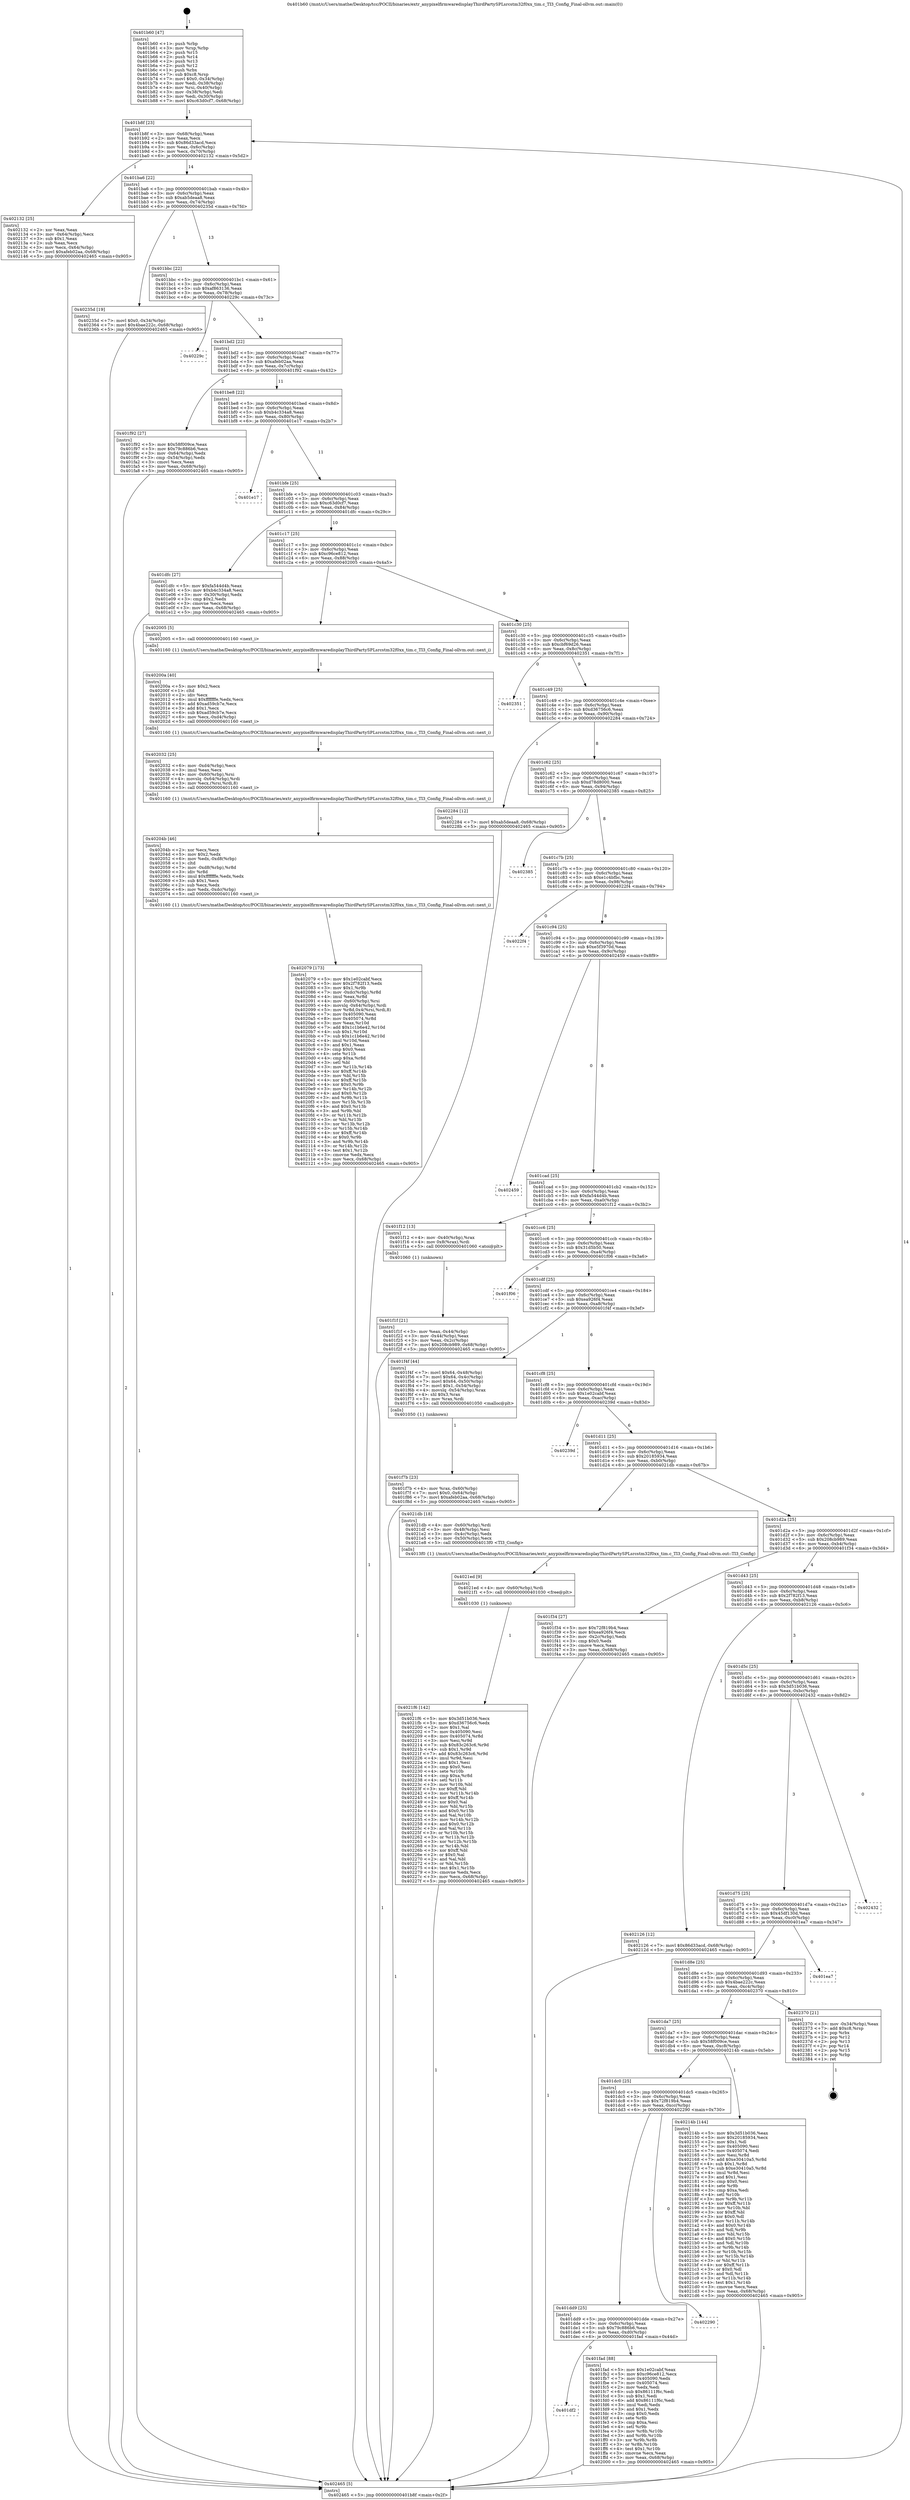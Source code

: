 digraph "0x401b60" {
  label = "0x401b60 (/mnt/c/Users/mathe/Desktop/tcc/POCII/binaries/extr_anypixelfirmwaredisplayThirdPartySPLsrcstm32f0xx_tim.c_TI3_Config_Final-ollvm.out::main(0))"
  labelloc = "t"
  node[shape=record]

  Entry [label="",width=0.3,height=0.3,shape=circle,fillcolor=black,style=filled]
  "0x401b8f" [label="{
     0x401b8f [23]\l
     | [instrs]\l
     &nbsp;&nbsp;0x401b8f \<+3\>: mov -0x68(%rbp),%eax\l
     &nbsp;&nbsp;0x401b92 \<+2\>: mov %eax,%ecx\l
     &nbsp;&nbsp;0x401b94 \<+6\>: sub $0x86d33acd,%ecx\l
     &nbsp;&nbsp;0x401b9a \<+3\>: mov %eax,-0x6c(%rbp)\l
     &nbsp;&nbsp;0x401b9d \<+3\>: mov %ecx,-0x70(%rbp)\l
     &nbsp;&nbsp;0x401ba0 \<+6\>: je 0000000000402132 \<main+0x5d2\>\l
  }"]
  "0x402132" [label="{
     0x402132 [25]\l
     | [instrs]\l
     &nbsp;&nbsp;0x402132 \<+2\>: xor %eax,%eax\l
     &nbsp;&nbsp;0x402134 \<+3\>: mov -0x64(%rbp),%ecx\l
     &nbsp;&nbsp;0x402137 \<+3\>: sub $0x1,%eax\l
     &nbsp;&nbsp;0x40213a \<+2\>: sub %eax,%ecx\l
     &nbsp;&nbsp;0x40213c \<+3\>: mov %ecx,-0x64(%rbp)\l
     &nbsp;&nbsp;0x40213f \<+7\>: movl $0xafeb02aa,-0x68(%rbp)\l
     &nbsp;&nbsp;0x402146 \<+5\>: jmp 0000000000402465 \<main+0x905\>\l
  }"]
  "0x401ba6" [label="{
     0x401ba6 [22]\l
     | [instrs]\l
     &nbsp;&nbsp;0x401ba6 \<+5\>: jmp 0000000000401bab \<main+0x4b\>\l
     &nbsp;&nbsp;0x401bab \<+3\>: mov -0x6c(%rbp),%eax\l
     &nbsp;&nbsp;0x401bae \<+5\>: sub $0xab5deaa8,%eax\l
     &nbsp;&nbsp;0x401bb3 \<+3\>: mov %eax,-0x74(%rbp)\l
     &nbsp;&nbsp;0x401bb6 \<+6\>: je 000000000040235d \<main+0x7fd\>\l
  }"]
  Exit [label="",width=0.3,height=0.3,shape=circle,fillcolor=black,style=filled,peripheries=2]
  "0x40235d" [label="{
     0x40235d [19]\l
     | [instrs]\l
     &nbsp;&nbsp;0x40235d \<+7\>: movl $0x0,-0x34(%rbp)\l
     &nbsp;&nbsp;0x402364 \<+7\>: movl $0x4bae222c,-0x68(%rbp)\l
     &nbsp;&nbsp;0x40236b \<+5\>: jmp 0000000000402465 \<main+0x905\>\l
  }"]
  "0x401bbc" [label="{
     0x401bbc [22]\l
     | [instrs]\l
     &nbsp;&nbsp;0x401bbc \<+5\>: jmp 0000000000401bc1 \<main+0x61\>\l
     &nbsp;&nbsp;0x401bc1 \<+3\>: mov -0x6c(%rbp),%eax\l
     &nbsp;&nbsp;0x401bc4 \<+5\>: sub $0xaf863136,%eax\l
     &nbsp;&nbsp;0x401bc9 \<+3\>: mov %eax,-0x78(%rbp)\l
     &nbsp;&nbsp;0x401bcc \<+6\>: je 000000000040229c \<main+0x73c\>\l
  }"]
  "0x4021f6" [label="{
     0x4021f6 [142]\l
     | [instrs]\l
     &nbsp;&nbsp;0x4021f6 \<+5\>: mov $0x3d51b036,%ecx\l
     &nbsp;&nbsp;0x4021fb \<+5\>: mov $0xd36756c6,%edx\l
     &nbsp;&nbsp;0x402200 \<+2\>: mov $0x1,%al\l
     &nbsp;&nbsp;0x402202 \<+7\>: mov 0x405090,%esi\l
     &nbsp;&nbsp;0x402209 \<+8\>: mov 0x405074,%r8d\l
     &nbsp;&nbsp;0x402211 \<+3\>: mov %esi,%r9d\l
     &nbsp;&nbsp;0x402214 \<+7\>: sub $0x83c263c6,%r9d\l
     &nbsp;&nbsp;0x40221b \<+4\>: sub $0x1,%r9d\l
     &nbsp;&nbsp;0x40221f \<+7\>: add $0x83c263c6,%r9d\l
     &nbsp;&nbsp;0x402226 \<+4\>: imul %r9d,%esi\l
     &nbsp;&nbsp;0x40222a \<+3\>: and $0x1,%esi\l
     &nbsp;&nbsp;0x40222d \<+3\>: cmp $0x0,%esi\l
     &nbsp;&nbsp;0x402230 \<+4\>: sete %r10b\l
     &nbsp;&nbsp;0x402234 \<+4\>: cmp $0xa,%r8d\l
     &nbsp;&nbsp;0x402238 \<+4\>: setl %r11b\l
     &nbsp;&nbsp;0x40223c \<+3\>: mov %r10b,%bl\l
     &nbsp;&nbsp;0x40223f \<+3\>: xor $0xff,%bl\l
     &nbsp;&nbsp;0x402242 \<+3\>: mov %r11b,%r14b\l
     &nbsp;&nbsp;0x402245 \<+4\>: xor $0xff,%r14b\l
     &nbsp;&nbsp;0x402249 \<+2\>: xor $0x0,%al\l
     &nbsp;&nbsp;0x40224b \<+3\>: mov %bl,%r15b\l
     &nbsp;&nbsp;0x40224e \<+4\>: and $0x0,%r15b\l
     &nbsp;&nbsp;0x402252 \<+3\>: and %al,%r10b\l
     &nbsp;&nbsp;0x402255 \<+3\>: mov %r14b,%r12b\l
     &nbsp;&nbsp;0x402258 \<+4\>: and $0x0,%r12b\l
     &nbsp;&nbsp;0x40225c \<+3\>: and %al,%r11b\l
     &nbsp;&nbsp;0x40225f \<+3\>: or %r10b,%r15b\l
     &nbsp;&nbsp;0x402262 \<+3\>: or %r11b,%r12b\l
     &nbsp;&nbsp;0x402265 \<+3\>: xor %r12b,%r15b\l
     &nbsp;&nbsp;0x402268 \<+3\>: or %r14b,%bl\l
     &nbsp;&nbsp;0x40226b \<+3\>: xor $0xff,%bl\l
     &nbsp;&nbsp;0x40226e \<+2\>: or $0x0,%al\l
     &nbsp;&nbsp;0x402270 \<+2\>: and %al,%bl\l
     &nbsp;&nbsp;0x402272 \<+3\>: or %bl,%r15b\l
     &nbsp;&nbsp;0x402275 \<+4\>: test $0x1,%r15b\l
     &nbsp;&nbsp;0x402279 \<+3\>: cmovne %edx,%ecx\l
     &nbsp;&nbsp;0x40227c \<+3\>: mov %ecx,-0x68(%rbp)\l
     &nbsp;&nbsp;0x40227f \<+5\>: jmp 0000000000402465 \<main+0x905\>\l
  }"]
  "0x40229c" [label="{
     0x40229c\l
  }", style=dashed]
  "0x401bd2" [label="{
     0x401bd2 [22]\l
     | [instrs]\l
     &nbsp;&nbsp;0x401bd2 \<+5\>: jmp 0000000000401bd7 \<main+0x77\>\l
     &nbsp;&nbsp;0x401bd7 \<+3\>: mov -0x6c(%rbp),%eax\l
     &nbsp;&nbsp;0x401bda \<+5\>: sub $0xafeb02aa,%eax\l
     &nbsp;&nbsp;0x401bdf \<+3\>: mov %eax,-0x7c(%rbp)\l
     &nbsp;&nbsp;0x401be2 \<+6\>: je 0000000000401f92 \<main+0x432\>\l
  }"]
  "0x4021ed" [label="{
     0x4021ed [9]\l
     | [instrs]\l
     &nbsp;&nbsp;0x4021ed \<+4\>: mov -0x60(%rbp),%rdi\l
     &nbsp;&nbsp;0x4021f1 \<+5\>: call 0000000000401030 \<free@plt\>\l
     | [calls]\l
     &nbsp;&nbsp;0x401030 \{1\} (unknown)\l
  }"]
  "0x401f92" [label="{
     0x401f92 [27]\l
     | [instrs]\l
     &nbsp;&nbsp;0x401f92 \<+5\>: mov $0x58f009ce,%eax\l
     &nbsp;&nbsp;0x401f97 \<+5\>: mov $0x79c886b6,%ecx\l
     &nbsp;&nbsp;0x401f9c \<+3\>: mov -0x64(%rbp),%edx\l
     &nbsp;&nbsp;0x401f9f \<+3\>: cmp -0x54(%rbp),%edx\l
     &nbsp;&nbsp;0x401fa2 \<+3\>: cmovl %ecx,%eax\l
     &nbsp;&nbsp;0x401fa5 \<+3\>: mov %eax,-0x68(%rbp)\l
     &nbsp;&nbsp;0x401fa8 \<+5\>: jmp 0000000000402465 \<main+0x905\>\l
  }"]
  "0x401be8" [label="{
     0x401be8 [22]\l
     | [instrs]\l
     &nbsp;&nbsp;0x401be8 \<+5\>: jmp 0000000000401bed \<main+0x8d\>\l
     &nbsp;&nbsp;0x401bed \<+3\>: mov -0x6c(%rbp),%eax\l
     &nbsp;&nbsp;0x401bf0 \<+5\>: sub $0xb4c334a8,%eax\l
     &nbsp;&nbsp;0x401bf5 \<+3\>: mov %eax,-0x80(%rbp)\l
     &nbsp;&nbsp;0x401bf8 \<+6\>: je 0000000000401e17 \<main+0x2b7\>\l
  }"]
  "0x402079" [label="{
     0x402079 [173]\l
     | [instrs]\l
     &nbsp;&nbsp;0x402079 \<+5\>: mov $0x1e02cabf,%ecx\l
     &nbsp;&nbsp;0x40207e \<+5\>: mov $0x2f782f13,%edx\l
     &nbsp;&nbsp;0x402083 \<+3\>: mov $0x1,%r9b\l
     &nbsp;&nbsp;0x402086 \<+7\>: mov -0xdc(%rbp),%r8d\l
     &nbsp;&nbsp;0x40208d \<+4\>: imul %eax,%r8d\l
     &nbsp;&nbsp;0x402091 \<+4\>: mov -0x60(%rbp),%rsi\l
     &nbsp;&nbsp;0x402095 \<+4\>: movslq -0x64(%rbp),%rdi\l
     &nbsp;&nbsp;0x402099 \<+5\>: mov %r8d,0x4(%rsi,%rdi,8)\l
     &nbsp;&nbsp;0x40209e \<+7\>: mov 0x405090,%eax\l
     &nbsp;&nbsp;0x4020a5 \<+8\>: mov 0x405074,%r8d\l
     &nbsp;&nbsp;0x4020ad \<+3\>: mov %eax,%r10d\l
     &nbsp;&nbsp;0x4020b0 \<+7\>: add $0x1c1b6e42,%r10d\l
     &nbsp;&nbsp;0x4020b7 \<+4\>: sub $0x1,%r10d\l
     &nbsp;&nbsp;0x4020bb \<+7\>: sub $0x1c1b6e42,%r10d\l
     &nbsp;&nbsp;0x4020c2 \<+4\>: imul %r10d,%eax\l
     &nbsp;&nbsp;0x4020c6 \<+3\>: and $0x1,%eax\l
     &nbsp;&nbsp;0x4020c9 \<+3\>: cmp $0x0,%eax\l
     &nbsp;&nbsp;0x4020cc \<+4\>: sete %r11b\l
     &nbsp;&nbsp;0x4020d0 \<+4\>: cmp $0xa,%r8d\l
     &nbsp;&nbsp;0x4020d4 \<+3\>: setl %bl\l
     &nbsp;&nbsp;0x4020d7 \<+3\>: mov %r11b,%r14b\l
     &nbsp;&nbsp;0x4020da \<+4\>: xor $0xff,%r14b\l
     &nbsp;&nbsp;0x4020de \<+3\>: mov %bl,%r15b\l
     &nbsp;&nbsp;0x4020e1 \<+4\>: xor $0xff,%r15b\l
     &nbsp;&nbsp;0x4020e5 \<+4\>: xor $0x0,%r9b\l
     &nbsp;&nbsp;0x4020e9 \<+3\>: mov %r14b,%r12b\l
     &nbsp;&nbsp;0x4020ec \<+4\>: and $0x0,%r12b\l
     &nbsp;&nbsp;0x4020f0 \<+3\>: and %r9b,%r11b\l
     &nbsp;&nbsp;0x4020f3 \<+3\>: mov %r15b,%r13b\l
     &nbsp;&nbsp;0x4020f6 \<+4\>: and $0x0,%r13b\l
     &nbsp;&nbsp;0x4020fa \<+3\>: and %r9b,%bl\l
     &nbsp;&nbsp;0x4020fd \<+3\>: or %r11b,%r12b\l
     &nbsp;&nbsp;0x402100 \<+3\>: or %bl,%r13b\l
     &nbsp;&nbsp;0x402103 \<+3\>: xor %r13b,%r12b\l
     &nbsp;&nbsp;0x402106 \<+3\>: or %r15b,%r14b\l
     &nbsp;&nbsp;0x402109 \<+4\>: xor $0xff,%r14b\l
     &nbsp;&nbsp;0x40210d \<+4\>: or $0x0,%r9b\l
     &nbsp;&nbsp;0x402111 \<+3\>: and %r9b,%r14b\l
     &nbsp;&nbsp;0x402114 \<+3\>: or %r14b,%r12b\l
     &nbsp;&nbsp;0x402117 \<+4\>: test $0x1,%r12b\l
     &nbsp;&nbsp;0x40211b \<+3\>: cmovne %edx,%ecx\l
     &nbsp;&nbsp;0x40211e \<+3\>: mov %ecx,-0x68(%rbp)\l
     &nbsp;&nbsp;0x402121 \<+5\>: jmp 0000000000402465 \<main+0x905\>\l
  }"]
  "0x401e17" [label="{
     0x401e17\l
  }", style=dashed]
  "0x401bfe" [label="{
     0x401bfe [25]\l
     | [instrs]\l
     &nbsp;&nbsp;0x401bfe \<+5\>: jmp 0000000000401c03 \<main+0xa3\>\l
     &nbsp;&nbsp;0x401c03 \<+3\>: mov -0x6c(%rbp),%eax\l
     &nbsp;&nbsp;0x401c06 \<+5\>: sub $0xc63d0cf7,%eax\l
     &nbsp;&nbsp;0x401c0b \<+6\>: mov %eax,-0x84(%rbp)\l
     &nbsp;&nbsp;0x401c11 \<+6\>: je 0000000000401dfc \<main+0x29c\>\l
  }"]
  "0x40204b" [label="{
     0x40204b [46]\l
     | [instrs]\l
     &nbsp;&nbsp;0x40204b \<+2\>: xor %ecx,%ecx\l
     &nbsp;&nbsp;0x40204d \<+5\>: mov $0x2,%edx\l
     &nbsp;&nbsp;0x402052 \<+6\>: mov %edx,-0xd8(%rbp)\l
     &nbsp;&nbsp;0x402058 \<+1\>: cltd\l
     &nbsp;&nbsp;0x402059 \<+7\>: mov -0xd8(%rbp),%r8d\l
     &nbsp;&nbsp;0x402060 \<+3\>: idiv %r8d\l
     &nbsp;&nbsp;0x402063 \<+6\>: imul $0xfffffffe,%edx,%edx\l
     &nbsp;&nbsp;0x402069 \<+3\>: sub $0x1,%ecx\l
     &nbsp;&nbsp;0x40206c \<+2\>: sub %ecx,%edx\l
     &nbsp;&nbsp;0x40206e \<+6\>: mov %edx,-0xdc(%rbp)\l
     &nbsp;&nbsp;0x402074 \<+5\>: call 0000000000401160 \<next_i\>\l
     | [calls]\l
     &nbsp;&nbsp;0x401160 \{1\} (/mnt/c/Users/mathe/Desktop/tcc/POCII/binaries/extr_anypixelfirmwaredisplayThirdPartySPLsrcstm32f0xx_tim.c_TI3_Config_Final-ollvm.out::next_i)\l
  }"]
  "0x401dfc" [label="{
     0x401dfc [27]\l
     | [instrs]\l
     &nbsp;&nbsp;0x401dfc \<+5\>: mov $0xfa544d4b,%eax\l
     &nbsp;&nbsp;0x401e01 \<+5\>: mov $0xb4c334a8,%ecx\l
     &nbsp;&nbsp;0x401e06 \<+3\>: mov -0x30(%rbp),%edx\l
     &nbsp;&nbsp;0x401e09 \<+3\>: cmp $0x2,%edx\l
     &nbsp;&nbsp;0x401e0c \<+3\>: cmovne %ecx,%eax\l
     &nbsp;&nbsp;0x401e0f \<+3\>: mov %eax,-0x68(%rbp)\l
     &nbsp;&nbsp;0x401e12 \<+5\>: jmp 0000000000402465 \<main+0x905\>\l
  }"]
  "0x401c17" [label="{
     0x401c17 [25]\l
     | [instrs]\l
     &nbsp;&nbsp;0x401c17 \<+5\>: jmp 0000000000401c1c \<main+0xbc\>\l
     &nbsp;&nbsp;0x401c1c \<+3\>: mov -0x6c(%rbp),%eax\l
     &nbsp;&nbsp;0x401c1f \<+5\>: sub $0xc96ce812,%eax\l
     &nbsp;&nbsp;0x401c24 \<+6\>: mov %eax,-0x88(%rbp)\l
     &nbsp;&nbsp;0x401c2a \<+6\>: je 0000000000402005 \<main+0x4a5\>\l
  }"]
  "0x402465" [label="{
     0x402465 [5]\l
     | [instrs]\l
     &nbsp;&nbsp;0x402465 \<+5\>: jmp 0000000000401b8f \<main+0x2f\>\l
  }"]
  "0x401b60" [label="{
     0x401b60 [47]\l
     | [instrs]\l
     &nbsp;&nbsp;0x401b60 \<+1\>: push %rbp\l
     &nbsp;&nbsp;0x401b61 \<+3\>: mov %rsp,%rbp\l
     &nbsp;&nbsp;0x401b64 \<+2\>: push %r15\l
     &nbsp;&nbsp;0x401b66 \<+2\>: push %r14\l
     &nbsp;&nbsp;0x401b68 \<+2\>: push %r13\l
     &nbsp;&nbsp;0x401b6a \<+2\>: push %r12\l
     &nbsp;&nbsp;0x401b6c \<+1\>: push %rbx\l
     &nbsp;&nbsp;0x401b6d \<+7\>: sub $0xc8,%rsp\l
     &nbsp;&nbsp;0x401b74 \<+7\>: movl $0x0,-0x34(%rbp)\l
     &nbsp;&nbsp;0x401b7b \<+3\>: mov %edi,-0x38(%rbp)\l
     &nbsp;&nbsp;0x401b7e \<+4\>: mov %rsi,-0x40(%rbp)\l
     &nbsp;&nbsp;0x401b82 \<+3\>: mov -0x38(%rbp),%edi\l
     &nbsp;&nbsp;0x401b85 \<+3\>: mov %edi,-0x30(%rbp)\l
     &nbsp;&nbsp;0x401b88 \<+7\>: movl $0xc63d0cf7,-0x68(%rbp)\l
  }"]
  "0x402032" [label="{
     0x402032 [25]\l
     | [instrs]\l
     &nbsp;&nbsp;0x402032 \<+6\>: mov -0xd4(%rbp),%ecx\l
     &nbsp;&nbsp;0x402038 \<+3\>: imul %eax,%ecx\l
     &nbsp;&nbsp;0x40203b \<+4\>: mov -0x60(%rbp),%rsi\l
     &nbsp;&nbsp;0x40203f \<+4\>: movslq -0x64(%rbp),%rdi\l
     &nbsp;&nbsp;0x402043 \<+3\>: mov %ecx,(%rsi,%rdi,8)\l
     &nbsp;&nbsp;0x402046 \<+5\>: call 0000000000401160 \<next_i\>\l
     | [calls]\l
     &nbsp;&nbsp;0x401160 \{1\} (/mnt/c/Users/mathe/Desktop/tcc/POCII/binaries/extr_anypixelfirmwaredisplayThirdPartySPLsrcstm32f0xx_tim.c_TI3_Config_Final-ollvm.out::next_i)\l
  }"]
  "0x402005" [label="{
     0x402005 [5]\l
     | [instrs]\l
     &nbsp;&nbsp;0x402005 \<+5\>: call 0000000000401160 \<next_i\>\l
     | [calls]\l
     &nbsp;&nbsp;0x401160 \{1\} (/mnt/c/Users/mathe/Desktop/tcc/POCII/binaries/extr_anypixelfirmwaredisplayThirdPartySPLsrcstm32f0xx_tim.c_TI3_Config_Final-ollvm.out::next_i)\l
  }"]
  "0x401c30" [label="{
     0x401c30 [25]\l
     | [instrs]\l
     &nbsp;&nbsp;0x401c30 \<+5\>: jmp 0000000000401c35 \<main+0xd5\>\l
     &nbsp;&nbsp;0x401c35 \<+3\>: mov -0x6c(%rbp),%eax\l
     &nbsp;&nbsp;0x401c38 \<+5\>: sub $0xcbf69d26,%eax\l
     &nbsp;&nbsp;0x401c3d \<+6\>: mov %eax,-0x8c(%rbp)\l
     &nbsp;&nbsp;0x401c43 \<+6\>: je 0000000000402351 \<main+0x7f1\>\l
  }"]
  "0x40200a" [label="{
     0x40200a [40]\l
     | [instrs]\l
     &nbsp;&nbsp;0x40200a \<+5\>: mov $0x2,%ecx\l
     &nbsp;&nbsp;0x40200f \<+1\>: cltd\l
     &nbsp;&nbsp;0x402010 \<+2\>: idiv %ecx\l
     &nbsp;&nbsp;0x402012 \<+6\>: imul $0xfffffffe,%edx,%ecx\l
     &nbsp;&nbsp;0x402018 \<+6\>: add $0xad59cb7e,%ecx\l
     &nbsp;&nbsp;0x40201e \<+3\>: add $0x1,%ecx\l
     &nbsp;&nbsp;0x402021 \<+6\>: sub $0xad59cb7e,%ecx\l
     &nbsp;&nbsp;0x402027 \<+6\>: mov %ecx,-0xd4(%rbp)\l
     &nbsp;&nbsp;0x40202d \<+5\>: call 0000000000401160 \<next_i\>\l
     | [calls]\l
     &nbsp;&nbsp;0x401160 \{1\} (/mnt/c/Users/mathe/Desktop/tcc/POCII/binaries/extr_anypixelfirmwaredisplayThirdPartySPLsrcstm32f0xx_tim.c_TI3_Config_Final-ollvm.out::next_i)\l
  }"]
  "0x402351" [label="{
     0x402351\l
  }", style=dashed]
  "0x401c49" [label="{
     0x401c49 [25]\l
     | [instrs]\l
     &nbsp;&nbsp;0x401c49 \<+5\>: jmp 0000000000401c4e \<main+0xee\>\l
     &nbsp;&nbsp;0x401c4e \<+3\>: mov -0x6c(%rbp),%eax\l
     &nbsp;&nbsp;0x401c51 \<+5\>: sub $0xd36756c6,%eax\l
     &nbsp;&nbsp;0x401c56 \<+6\>: mov %eax,-0x90(%rbp)\l
     &nbsp;&nbsp;0x401c5c \<+6\>: je 0000000000402284 \<main+0x724\>\l
  }"]
  "0x401df2" [label="{
     0x401df2\l
  }", style=dashed]
  "0x402284" [label="{
     0x402284 [12]\l
     | [instrs]\l
     &nbsp;&nbsp;0x402284 \<+7\>: movl $0xab5deaa8,-0x68(%rbp)\l
     &nbsp;&nbsp;0x40228b \<+5\>: jmp 0000000000402465 \<main+0x905\>\l
  }"]
  "0x401c62" [label="{
     0x401c62 [25]\l
     | [instrs]\l
     &nbsp;&nbsp;0x401c62 \<+5\>: jmp 0000000000401c67 \<main+0x107\>\l
     &nbsp;&nbsp;0x401c67 \<+3\>: mov -0x6c(%rbp),%eax\l
     &nbsp;&nbsp;0x401c6a \<+5\>: sub $0xd78d8000,%eax\l
     &nbsp;&nbsp;0x401c6f \<+6\>: mov %eax,-0x94(%rbp)\l
     &nbsp;&nbsp;0x401c75 \<+6\>: je 0000000000402385 \<main+0x825\>\l
  }"]
  "0x401fad" [label="{
     0x401fad [88]\l
     | [instrs]\l
     &nbsp;&nbsp;0x401fad \<+5\>: mov $0x1e02cabf,%eax\l
     &nbsp;&nbsp;0x401fb2 \<+5\>: mov $0xc96ce812,%ecx\l
     &nbsp;&nbsp;0x401fb7 \<+7\>: mov 0x405090,%edx\l
     &nbsp;&nbsp;0x401fbe \<+7\>: mov 0x405074,%esi\l
     &nbsp;&nbsp;0x401fc5 \<+2\>: mov %edx,%edi\l
     &nbsp;&nbsp;0x401fc7 \<+6\>: sub $0x86111f6c,%edi\l
     &nbsp;&nbsp;0x401fcd \<+3\>: sub $0x1,%edi\l
     &nbsp;&nbsp;0x401fd0 \<+6\>: add $0x86111f6c,%edi\l
     &nbsp;&nbsp;0x401fd6 \<+3\>: imul %edi,%edx\l
     &nbsp;&nbsp;0x401fd9 \<+3\>: and $0x1,%edx\l
     &nbsp;&nbsp;0x401fdc \<+3\>: cmp $0x0,%edx\l
     &nbsp;&nbsp;0x401fdf \<+4\>: sete %r8b\l
     &nbsp;&nbsp;0x401fe3 \<+3\>: cmp $0xa,%esi\l
     &nbsp;&nbsp;0x401fe6 \<+4\>: setl %r9b\l
     &nbsp;&nbsp;0x401fea \<+3\>: mov %r8b,%r10b\l
     &nbsp;&nbsp;0x401fed \<+3\>: and %r9b,%r10b\l
     &nbsp;&nbsp;0x401ff0 \<+3\>: xor %r9b,%r8b\l
     &nbsp;&nbsp;0x401ff3 \<+3\>: or %r8b,%r10b\l
     &nbsp;&nbsp;0x401ff6 \<+4\>: test $0x1,%r10b\l
     &nbsp;&nbsp;0x401ffa \<+3\>: cmovne %ecx,%eax\l
     &nbsp;&nbsp;0x401ffd \<+3\>: mov %eax,-0x68(%rbp)\l
     &nbsp;&nbsp;0x402000 \<+5\>: jmp 0000000000402465 \<main+0x905\>\l
  }"]
  "0x402385" [label="{
     0x402385\l
  }", style=dashed]
  "0x401c7b" [label="{
     0x401c7b [25]\l
     | [instrs]\l
     &nbsp;&nbsp;0x401c7b \<+5\>: jmp 0000000000401c80 \<main+0x120\>\l
     &nbsp;&nbsp;0x401c80 \<+3\>: mov -0x6c(%rbp),%eax\l
     &nbsp;&nbsp;0x401c83 \<+5\>: sub $0xe1c4bfbc,%eax\l
     &nbsp;&nbsp;0x401c88 \<+6\>: mov %eax,-0x98(%rbp)\l
     &nbsp;&nbsp;0x401c8e \<+6\>: je 00000000004022f4 \<main+0x794\>\l
  }"]
  "0x401dd9" [label="{
     0x401dd9 [25]\l
     | [instrs]\l
     &nbsp;&nbsp;0x401dd9 \<+5\>: jmp 0000000000401dde \<main+0x27e\>\l
     &nbsp;&nbsp;0x401dde \<+3\>: mov -0x6c(%rbp),%eax\l
     &nbsp;&nbsp;0x401de1 \<+5\>: sub $0x79c886b6,%eax\l
     &nbsp;&nbsp;0x401de6 \<+6\>: mov %eax,-0xd0(%rbp)\l
     &nbsp;&nbsp;0x401dec \<+6\>: je 0000000000401fad \<main+0x44d\>\l
  }"]
  "0x4022f4" [label="{
     0x4022f4\l
  }", style=dashed]
  "0x401c94" [label="{
     0x401c94 [25]\l
     | [instrs]\l
     &nbsp;&nbsp;0x401c94 \<+5\>: jmp 0000000000401c99 \<main+0x139\>\l
     &nbsp;&nbsp;0x401c99 \<+3\>: mov -0x6c(%rbp),%eax\l
     &nbsp;&nbsp;0x401c9c \<+5\>: sub $0xe5f3970d,%eax\l
     &nbsp;&nbsp;0x401ca1 \<+6\>: mov %eax,-0x9c(%rbp)\l
     &nbsp;&nbsp;0x401ca7 \<+6\>: je 0000000000402459 \<main+0x8f9\>\l
  }"]
  "0x402290" [label="{
     0x402290\l
  }", style=dashed]
  "0x402459" [label="{
     0x402459\l
  }", style=dashed]
  "0x401cad" [label="{
     0x401cad [25]\l
     | [instrs]\l
     &nbsp;&nbsp;0x401cad \<+5\>: jmp 0000000000401cb2 \<main+0x152\>\l
     &nbsp;&nbsp;0x401cb2 \<+3\>: mov -0x6c(%rbp),%eax\l
     &nbsp;&nbsp;0x401cb5 \<+5\>: sub $0xfa544d4b,%eax\l
     &nbsp;&nbsp;0x401cba \<+6\>: mov %eax,-0xa0(%rbp)\l
     &nbsp;&nbsp;0x401cc0 \<+6\>: je 0000000000401f12 \<main+0x3b2\>\l
  }"]
  "0x401dc0" [label="{
     0x401dc0 [25]\l
     | [instrs]\l
     &nbsp;&nbsp;0x401dc0 \<+5\>: jmp 0000000000401dc5 \<main+0x265\>\l
     &nbsp;&nbsp;0x401dc5 \<+3\>: mov -0x6c(%rbp),%eax\l
     &nbsp;&nbsp;0x401dc8 \<+5\>: sub $0x72f819b4,%eax\l
     &nbsp;&nbsp;0x401dcd \<+6\>: mov %eax,-0xcc(%rbp)\l
     &nbsp;&nbsp;0x401dd3 \<+6\>: je 0000000000402290 \<main+0x730\>\l
  }"]
  "0x401f12" [label="{
     0x401f12 [13]\l
     | [instrs]\l
     &nbsp;&nbsp;0x401f12 \<+4\>: mov -0x40(%rbp),%rax\l
     &nbsp;&nbsp;0x401f16 \<+4\>: mov 0x8(%rax),%rdi\l
     &nbsp;&nbsp;0x401f1a \<+5\>: call 0000000000401060 \<atoi@plt\>\l
     | [calls]\l
     &nbsp;&nbsp;0x401060 \{1\} (unknown)\l
  }"]
  "0x401cc6" [label="{
     0x401cc6 [25]\l
     | [instrs]\l
     &nbsp;&nbsp;0x401cc6 \<+5\>: jmp 0000000000401ccb \<main+0x16b\>\l
     &nbsp;&nbsp;0x401ccb \<+3\>: mov -0x6c(%rbp),%eax\l
     &nbsp;&nbsp;0x401cce \<+5\>: sub $0x31d5b50,%eax\l
     &nbsp;&nbsp;0x401cd3 \<+6\>: mov %eax,-0xa4(%rbp)\l
     &nbsp;&nbsp;0x401cd9 \<+6\>: je 0000000000401f06 \<main+0x3a6\>\l
  }"]
  "0x401f1f" [label="{
     0x401f1f [21]\l
     | [instrs]\l
     &nbsp;&nbsp;0x401f1f \<+3\>: mov %eax,-0x44(%rbp)\l
     &nbsp;&nbsp;0x401f22 \<+3\>: mov -0x44(%rbp),%eax\l
     &nbsp;&nbsp;0x401f25 \<+3\>: mov %eax,-0x2c(%rbp)\l
     &nbsp;&nbsp;0x401f28 \<+7\>: movl $0x208cb989,-0x68(%rbp)\l
     &nbsp;&nbsp;0x401f2f \<+5\>: jmp 0000000000402465 \<main+0x905\>\l
  }"]
  "0x40214b" [label="{
     0x40214b [144]\l
     | [instrs]\l
     &nbsp;&nbsp;0x40214b \<+5\>: mov $0x3d51b036,%eax\l
     &nbsp;&nbsp;0x402150 \<+5\>: mov $0x20185934,%ecx\l
     &nbsp;&nbsp;0x402155 \<+2\>: mov $0x1,%dl\l
     &nbsp;&nbsp;0x402157 \<+7\>: mov 0x405090,%esi\l
     &nbsp;&nbsp;0x40215e \<+7\>: mov 0x405074,%edi\l
     &nbsp;&nbsp;0x402165 \<+3\>: mov %esi,%r8d\l
     &nbsp;&nbsp;0x402168 \<+7\>: add $0xe30410a5,%r8d\l
     &nbsp;&nbsp;0x40216f \<+4\>: sub $0x1,%r8d\l
     &nbsp;&nbsp;0x402173 \<+7\>: sub $0xe30410a5,%r8d\l
     &nbsp;&nbsp;0x40217a \<+4\>: imul %r8d,%esi\l
     &nbsp;&nbsp;0x40217e \<+3\>: and $0x1,%esi\l
     &nbsp;&nbsp;0x402181 \<+3\>: cmp $0x0,%esi\l
     &nbsp;&nbsp;0x402184 \<+4\>: sete %r9b\l
     &nbsp;&nbsp;0x402188 \<+3\>: cmp $0xa,%edi\l
     &nbsp;&nbsp;0x40218b \<+4\>: setl %r10b\l
     &nbsp;&nbsp;0x40218f \<+3\>: mov %r9b,%r11b\l
     &nbsp;&nbsp;0x402192 \<+4\>: xor $0xff,%r11b\l
     &nbsp;&nbsp;0x402196 \<+3\>: mov %r10b,%bl\l
     &nbsp;&nbsp;0x402199 \<+3\>: xor $0xff,%bl\l
     &nbsp;&nbsp;0x40219c \<+3\>: xor $0x0,%dl\l
     &nbsp;&nbsp;0x40219f \<+3\>: mov %r11b,%r14b\l
     &nbsp;&nbsp;0x4021a2 \<+4\>: and $0x0,%r14b\l
     &nbsp;&nbsp;0x4021a6 \<+3\>: and %dl,%r9b\l
     &nbsp;&nbsp;0x4021a9 \<+3\>: mov %bl,%r15b\l
     &nbsp;&nbsp;0x4021ac \<+4\>: and $0x0,%r15b\l
     &nbsp;&nbsp;0x4021b0 \<+3\>: and %dl,%r10b\l
     &nbsp;&nbsp;0x4021b3 \<+3\>: or %r9b,%r14b\l
     &nbsp;&nbsp;0x4021b6 \<+3\>: or %r10b,%r15b\l
     &nbsp;&nbsp;0x4021b9 \<+3\>: xor %r15b,%r14b\l
     &nbsp;&nbsp;0x4021bc \<+3\>: or %bl,%r11b\l
     &nbsp;&nbsp;0x4021bf \<+4\>: xor $0xff,%r11b\l
     &nbsp;&nbsp;0x4021c3 \<+3\>: or $0x0,%dl\l
     &nbsp;&nbsp;0x4021c6 \<+3\>: and %dl,%r11b\l
     &nbsp;&nbsp;0x4021c9 \<+3\>: or %r11b,%r14b\l
     &nbsp;&nbsp;0x4021cc \<+4\>: test $0x1,%r14b\l
     &nbsp;&nbsp;0x4021d0 \<+3\>: cmovne %ecx,%eax\l
     &nbsp;&nbsp;0x4021d3 \<+3\>: mov %eax,-0x68(%rbp)\l
     &nbsp;&nbsp;0x4021d6 \<+5\>: jmp 0000000000402465 \<main+0x905\>\l
  }"]
  "0x401f06" [label="{
     0x401f06\l
  }", style=dashed]
  "0x401cdf" [label="{
     0x401cdf [25]\l
     | [instrs]\l
     &nbsp;&nbsp;0x401cdf \<+5\>: jmp 0000000000401ce4 \<main+0x184\>\l
     &nbsp;&nbsp;0x401ce4 \<+3\>: mov -0x6c(%rbp),%eax\l
     &nbsp;&nbsp;0x401ce7 \<+5\>: sub $0xea926f4,%eax\l
     &nbsp;&nbsp;0x401cec \<+6\>: mov %eax,-0xa8(%rbp)\l
     &nbsp;&nbsp;0x401cf2 \<+6\>: je 0000000000401f4f \<main+0x3ef\>\l
  }"]
  "0x401da7" [label="{
     0x401da7 [25]\l
     | [instrs]\l
     &nbsp;&nbsp;0x401da7 \<+5\>: jmp 0000000000401dac \<main+0x24c\>\l
     &nbsp;&nbsp;0x401dac \<+3\>: mov -0x6c(%rbp),%eax\l
     &nbsp;&nbsp;0x401daf \<+5\>: sub $0x58f009ce,%eax\l
     &nbsp;&nbsp;0x401db4 \<+6\>: mov %eax,-0xc8(%rbp)\l
     &nbsp;&nbsp;0x401dba \<+6\>: je 000000000040214b \<main+0x5eb\>\l
  }"]
  "0x401f4f" [label="{
     0x401f4f [44]\l
     | [instrs]\l
     &nbsp;&nbsp;0x401f4f \<+7\>: movl $0x64,-0x48(%rbp)\l
     &nbsp;&nbsp;0x401f56 \<+7\>: movl $0x64,-0x4c(%rbp)\l
     &nbsp;&nbsp;0x401f5d \<+7\>: movl $0x64,-0x50(%rbp)\l
     &nbsp;&nbsp;0x401f64 \<+7\>: movl $0x1,-0x54(%rbp)\l
     &nbsp;&nbsp;0x401f6b \<+4\>: movslq -0x54(%rbp),%rax\l
     &nbsp;&nbsp;0x401f6f \<+4\>: shl $0x3,%rax\l
     &nbsp;&nbsp;0x401f73 \<+3\>: mov %rax,%rdi\l
     &nbsp;&nbsp;0x401f76 \<+5\>: call 0000000000401050 \<malloc@plt\>\l
     | [calls]\l
     &nbsp;&nbsp;0x401050 \{1\} (unknown)\l
  }"]
  "0x401cf8" [label="{
     0x401cf8 [25]\l
     | [instrs]\l
     &nbsp;&nbsp;0x401cf8 \<+5\>: jmp 0000000000401cfd \<main+0x19d\>\l
     &nbsp;&nbsp;0x401cfd \<+3\>: mov -0x6c(%rbp),%eax\l
     &nbsp;&nbsp;0x401d00 \<+5\>: sub $0x1e02cabf,%eax\l
     &nbsp;&nbsp;0x401d05 \<+6\>: mov %eax,-0xac(%rbp)\l
     &nbsp;&nbsp;0x401d0b \<+6\>: je 000000000040239d \<main+0x83d\>\l
  }"]
  "0x402370" [label="{
     0x402370 [21]\l
     | [instrs]\l
     &nbsp;&nbsp;0x402370 \<+3\>: mov -0x34(%rbp),%eax\l
     &nbsp;&nbsp;0x402373 \<+7\>: add $0xc8,%rsp\l
     &nbsp;&nbsp;0x40237a \<+1\>: pop %rbx\l
     &nbsp;&nbsp;0x40237b \<+2\>: pop %r12\l
     &nbsp;&nbsp;0x40237d \<+2\>: pop %r13\l
     &nbsp;&nbsp;0x40237f \<+2\>: pop %r14\l
     &nbsp;&nbsp;0x402381 \<+2\>: pop %r15\l
     &nbsp;&nbsp;0x402383 \<+1\>: pop %rbp\l
     &nbsp;&nbsp;0x402384 \<+1\>: ret\l
  }"]
  "0x40239d" [label="{
     0x40239d\l
  }", style=dashed]
  "0x401d11" [label="{
     0x401d11 [25]\l
     | [instrs]\l
     &nbsp;&nbsp;0x401d11 \<+5\>: jmp 0000000000401d16 \<main+0x1b6\>\l
     &nbsp;&nbsp;0x401d16 \<+3\>: mov -0x6c(%rbp),%eax\l
     &nbsp;&nbsp;0x401d19 \<+5\>: sub $0x20185934,%eax\l
     &nbsp;&nbsp;0x401d1e \<+6\>: mov %eax,-0xb0(%rbp)\l
     &nbsp;&nbsp;0x401d24 \<+6\>: je 00000000004021db \<main+0x67b\>\l
  }"]
  "0x401d8e" [label="{
     0x401d8e [25]\l
     | [instrs]\l
     &nbsp;&nbsp;0x401d8e \<+5\>: jmp 0000000000401d93 \<main+0x233\>\l
     &nbsp;&nbsp;0x401d93 \<+3\>: mov -0x6c(%rbp),%eax\l
     &nbsp;&nbsp;0x401d96 \<+5\>: sub $0x4bae222c,%eax\l
     &nbsp;&nbsp;0x401d9b \<+6\>: mov %eax,-0xc4(%rbp)\l
     &nbsp;&nbsp;0x401da1 \<+6\>: je 0000000000402370 \<main+0x810\>\l
  }"]
  "0x4021db" [label="{
     0x4021db [18]\l
     | [instrs]\l
     &nbsp;&nbsp;0x4021db \<+4\>: mov -0x60(%rbp),%rdi\l
     &nbsp;&nbsp;0x4021df \<+3\>: mov -0x48(%rbp),%esi\l
     &nbsp;&nbsp;0x4021e2 \<+3\>: mov -0x4c(%rbp),%edx\l
     &nbsp;&nbsp;0x4021e5 \<+3\>: mov -0x50(%rbp),%ecx\l
     &nbsp;&nbsp;0x4021e8 \<+5\>: call 00000000004013f0 \<TI3_Config\>\l
     | [calls]\l
     &nbsp;&nbsp;0x4013f0 \{1\} (/mnt/c/Users/mathe/Desktop/tcc/POCII/binaries/extr_anypixelfirmwaredisplayThirdPartySPLsrcstm32f0xx_tim.c_TI3_Config_Final-ollvm.out::TI3_Config)\l
  }"]
  "0x401d2a" [label="{
     0x401d2a [25]\l
     | [instrs]\l
     &nbsp;&nbsp;0x401d2a \<+5\>: jmp 0000000000401d2f \<main+0x1cf\>\l
     &nbsp;&nbsp;0x401d2f \<+3\>: mov -0x6c(%rbp),%eax\l
     &nbsp;&nbsp;0x401d32 \<+5\>: sub $0x208cb989,%eax\l
     &nbsp;&nbsp;0x401d37 \<+6\>: mov %eax,-0xb4(%rbp)\l
     &nbsp;&nbsp;0x401d3d \<+6\>: je 0000000000401f34 \<main+0x3d4\>\l
  }"]
  "0x401ea7" [label="{
     0x401ea7\l
  }", style=dashed]
  "0x401f34" [label="{
     0x401f34 [27]\l
     | [instrs]\l
     &nbsp;&nbsp;0x401f34 \<+5\>: mov $0x72f819b4,%eax\l
     &nbsp;&nbsp;0x401f39 \<+5\>: mov $0xea926f4,%ecx\l
     &nbsp;&nbsp;0x401f3e \<+3\>: mov -0x2c(%rbp),%edx\l
     &nbsp;&nbsp;0x401f41 \<+3\>: cmp $0x0,%edx\l
     &nbsp;&nbsp;0x401f44 \<+3\>: cmove %ecx,%eax\l
     &nbsp;&nbsp;0x401f47 \<+3\>: mov %eax,-0x68(%rbp)\l
     &nbsp;&nbsp;0x401f4a \<+5\>: jmp 0000000000402465 \<main+0x905\>\l
  }"]
  "0x401d43" [label="{
     0x401d43 [25]\l
     | [instrs]\l
     &nbsp;&nbsp;0x401d43 \<+5\>: jmp 0000000000401d48 \<main+0x1e8\>\l
     &nbsp;&nbsp;0x401d48 \<+3\>: mov -0x6c(%rbp),%eax\l
     &nbsp;&nbsp;0x401d4b \<+5\>: sub $0x2f782f13,%eax\l
     &nbsp;&nbsp;0x401d50 \<+6\>: mov %eax,-0xb8(%rbp)\l
     &nbsp;&nbsp;0x401d56 \<+6\>: je 0000000000402126 \<main+0x5c6\>\l
  }"]
  "0x401f7b" [label="{
     0x401f7b [23]\l
     | [instrs]\l
     &nbsp;&nbsp;0x401f7b \<+4\>: mov %rax,-0x60(%rbp)\l
     &nbsp;&nbsp;0x401f7f \<+7\>: movl $0x0,-0x64(%rbp)\l
     &nbsp;&nbsp;0x401f86 \<+7\>: movl $0xafeb02aa,-0x68(%rbp)\l
     &nbsp;&nbsp;0x401f8d \<+5\>: jmp 0000000000402465 \<main+0x905\>\l
  }"]
  "0x401d75" [label="{
     0x401d75 [25]\l
     | [instrs]\l
     &nbsp;&nbsp;0x401d75 \<+5\>: jmp 0000000000401d7a \<main+0x21a\>\l
     &nbsp;&nbsp;0x401d7a \<+3\>: mov -0x6c(%rbp),%eax\l
     &nbsp;&nbsp;0x401d7d \<+5\>: sub $0x45df130d,%eax\l
     &nbsp;&nbsp;0x401d82 \<+6\>: mov %eax,-0xc0(%rbp)\l
     &nbsp;&nbsp;0x401d88 \<+6\>: je 0000000000401ea7 \<main+0x347\>\l
  }"]
  "0x402126" [label="{
     0x402126 [12]\l
     | [instrs]\l
     &nbsp;&nbsp;0x402126 \<+7\>: movl $0x86d33acd,-0x68(%rbp)\l
     &nbsp;&nbsp;0x40212d \<+5\>: jmp 0000000000402465 \<main+0x905\>\l
  }"]
  "0x401d5c" [label="{
     0x401d5c [25]\l
     | [instrs]\l
     &nbsp;&nbsp;0x401d5c \<+5\>: jmp 0000000000401d61 \<main+0x201\>\l
     &nbsp;&nbsp;0x401d61 \<+3\>: mov -0x6c(%rbp),%eax\l
     &nbsp;&nbsp;0x401d64 \<+5\>: sub $0x3d51b036,%eax\l
     &nbsp;&nbsp;0x401d69 \<+6\>: mov %eax,-0xbc(%rbp)\l
     &nbsp;&nbsp;0x401d6f \<+6\>: je 0000000000402432 \<main+0x8d2\>\l
  }"]
  "0x402432" [label="{
     0x402432\l
  }", style=dashed]
  Entry -> "0x401b60" [label=" 1"]
  "0x401b8f" -> "0x402132" [label=" 1"]
  "0x401b8f" -> "0x401ba6" [label=" 14"]
  "0x402370" -> Exit [label=" 1"]
  "0x401ba6" -> "0x40235d" [label=" 1"]
  "0x401ba6" -> "0x401bbc" [label=" 13"]
  "0x40235d" -> "0x402465" [label=" 1"]
  "0x401bbc" -> "0x40229c" [label=" 0"]
  "0x401bbc" -> "0x401bd2" [label=" 13"]
  "0x402284" -> "0x402465" [label=" 1"]
  "0x401bd2" -> "0x401f92" [label=" 2"]
  "0x401bd2" -> "0x401be8" [label=" 11"]
  "0x4021f6" -> "0x402465" [label=" 1"]
  "0x401be8" -> "0x401e17" [label=" 0"]
  "0x401be8" -> "0x401bfe" [label=" 11"]
  "0x4021ed" -> "0x4021f6" [label=" 1"]
  "0x401bfe" -> "0x401dfc" [label=" 1"]
  "0x401bfe" -> "0x401c17" [label=" 10"]
  "0x401dfc" -> "0x402465" [label=" 1"]
  "0x401b60" -> "0x401b8f" [label=" 1"]
  "0x402465" -> "0x401b8f" [label=" 14"]
  "0x4021db" -> "0x4021ed" [label=" 1"]
  "0x401c17" -> "0x402005" [label=" 1"]
  "0x401c17" -> "0x401c30" [label=" 9"]
  "0x40214b" -> "0x402465" [label=" 1"]
  "0x401c30" -> "0x402351" [label=" 0"]
  "0x401c30" -> "0x401c49" [label=" 9"]
  "0x402132" -> "0x402465" [label=" 1"]
  "0x401c49" -> "0x402284" [label=" 1"]
  "0x401c49" -> "0x401c62" [label=" 8"]
  "0x402126" -> "0x402465" [label=" 1"]
  "0x401c62" -> "0x402385" [label=" 0"]
  "0x401c62" -> "0x401c7b" [label=" 8"]
  "0x402079" -> "0x402465" [label=" 1"]
  "0x401c7b" -> "0x4022f4" [label=" 0"]
  "0x401c7b" -> "0x401c94" [label=" 8"]
  "0x402032" -> "0x40204b" [label=" 1"]
  "0x401c94" -> "0x402459" [label=" 0"]
  "0x401c94" -> "0x401cad" [label=" 8"]
  "0x40200a" -> "0x402032" [label=" 1"]
  "0x401cad" -> "0x401f12" [label=" 1"]
  "0x401cad" -> "0x401cc6" [label=" 7"]
  "0x401f12" -> "0x401f1f" [label=" 1"]
  "0x401f1f" -> "0x402465" [label=" 1"]
  "0x401fad" -> "0x402465" [label=" 1"]
  "0x401cc6" -> "0x401f06" [label=" 0"]
  "0x401cc6" -> "0x401cdf" [label=" 7"]
  "0x401dd9" -> "0x401df2" [label=" 0"]
  "0x401cdf" -> "0x401f4f" [label=" 1"]
  "0x401cdf" -> "0x401cf8" [label=" 6"]
  "0x40204b" -> "0x402079" [label=" 1"]
  "0x401cf8" -> "0x40239d" [label=" 0"]
  "0x401cf8" -> "0x401d11" [label=" 6"]
  "0x401dc0" -> "0x401dd9" [label=" 1"]
  "0x401d11" -> "0x4021db" [label=" 1"]
  "0x401d11" -> "0x401d2a" [label=" 5"]
  "0x402005" -> "0x40200a" [label=" 1"]
  "0x401d2a" -> "0x401f34" [label=" 1"]
  "0x401d2a" -> "0x401d43" [label=" 4"]
  "0x401f34" -> "0x402465" [label=" 1"]
  "0x401f4f" -> "0x401f7b" [label=" 1"]
  "0x401f7b" -> "0x402465" [label=" 1"]
  "0x401f92" -> "0x402465" [label=" 2"]
  "0x401da7" -> "0x401dc0" [label=" 1"]
  "0x401d43" -> "0x402126" [label=" 1"]
  "0x401d43" -> "0x401d5c" [label=" 3"]
  "0x401dd9" -> "0x401fad" [label=" 1"]
  "0x401d5c" -> "0x402432" [label=" 0"]
  "0x401d5c" -> "0x401d75" [label=" 3"]
  "0x401da7" -> "0x40214b" [label=" 1"]
  "0x401d75" -> "0x401ea7" [label=" 0"]
  "0x401d75" -> "0x401d8e" [label=" 3"]
  "0x401dc0" -> "0x402290" [label=" 0"]
  "0x401d8e" -> "0x402370" [label=" 1"]
  "0x401d8e" -> "0x401da7" [label=" 2"]
}
